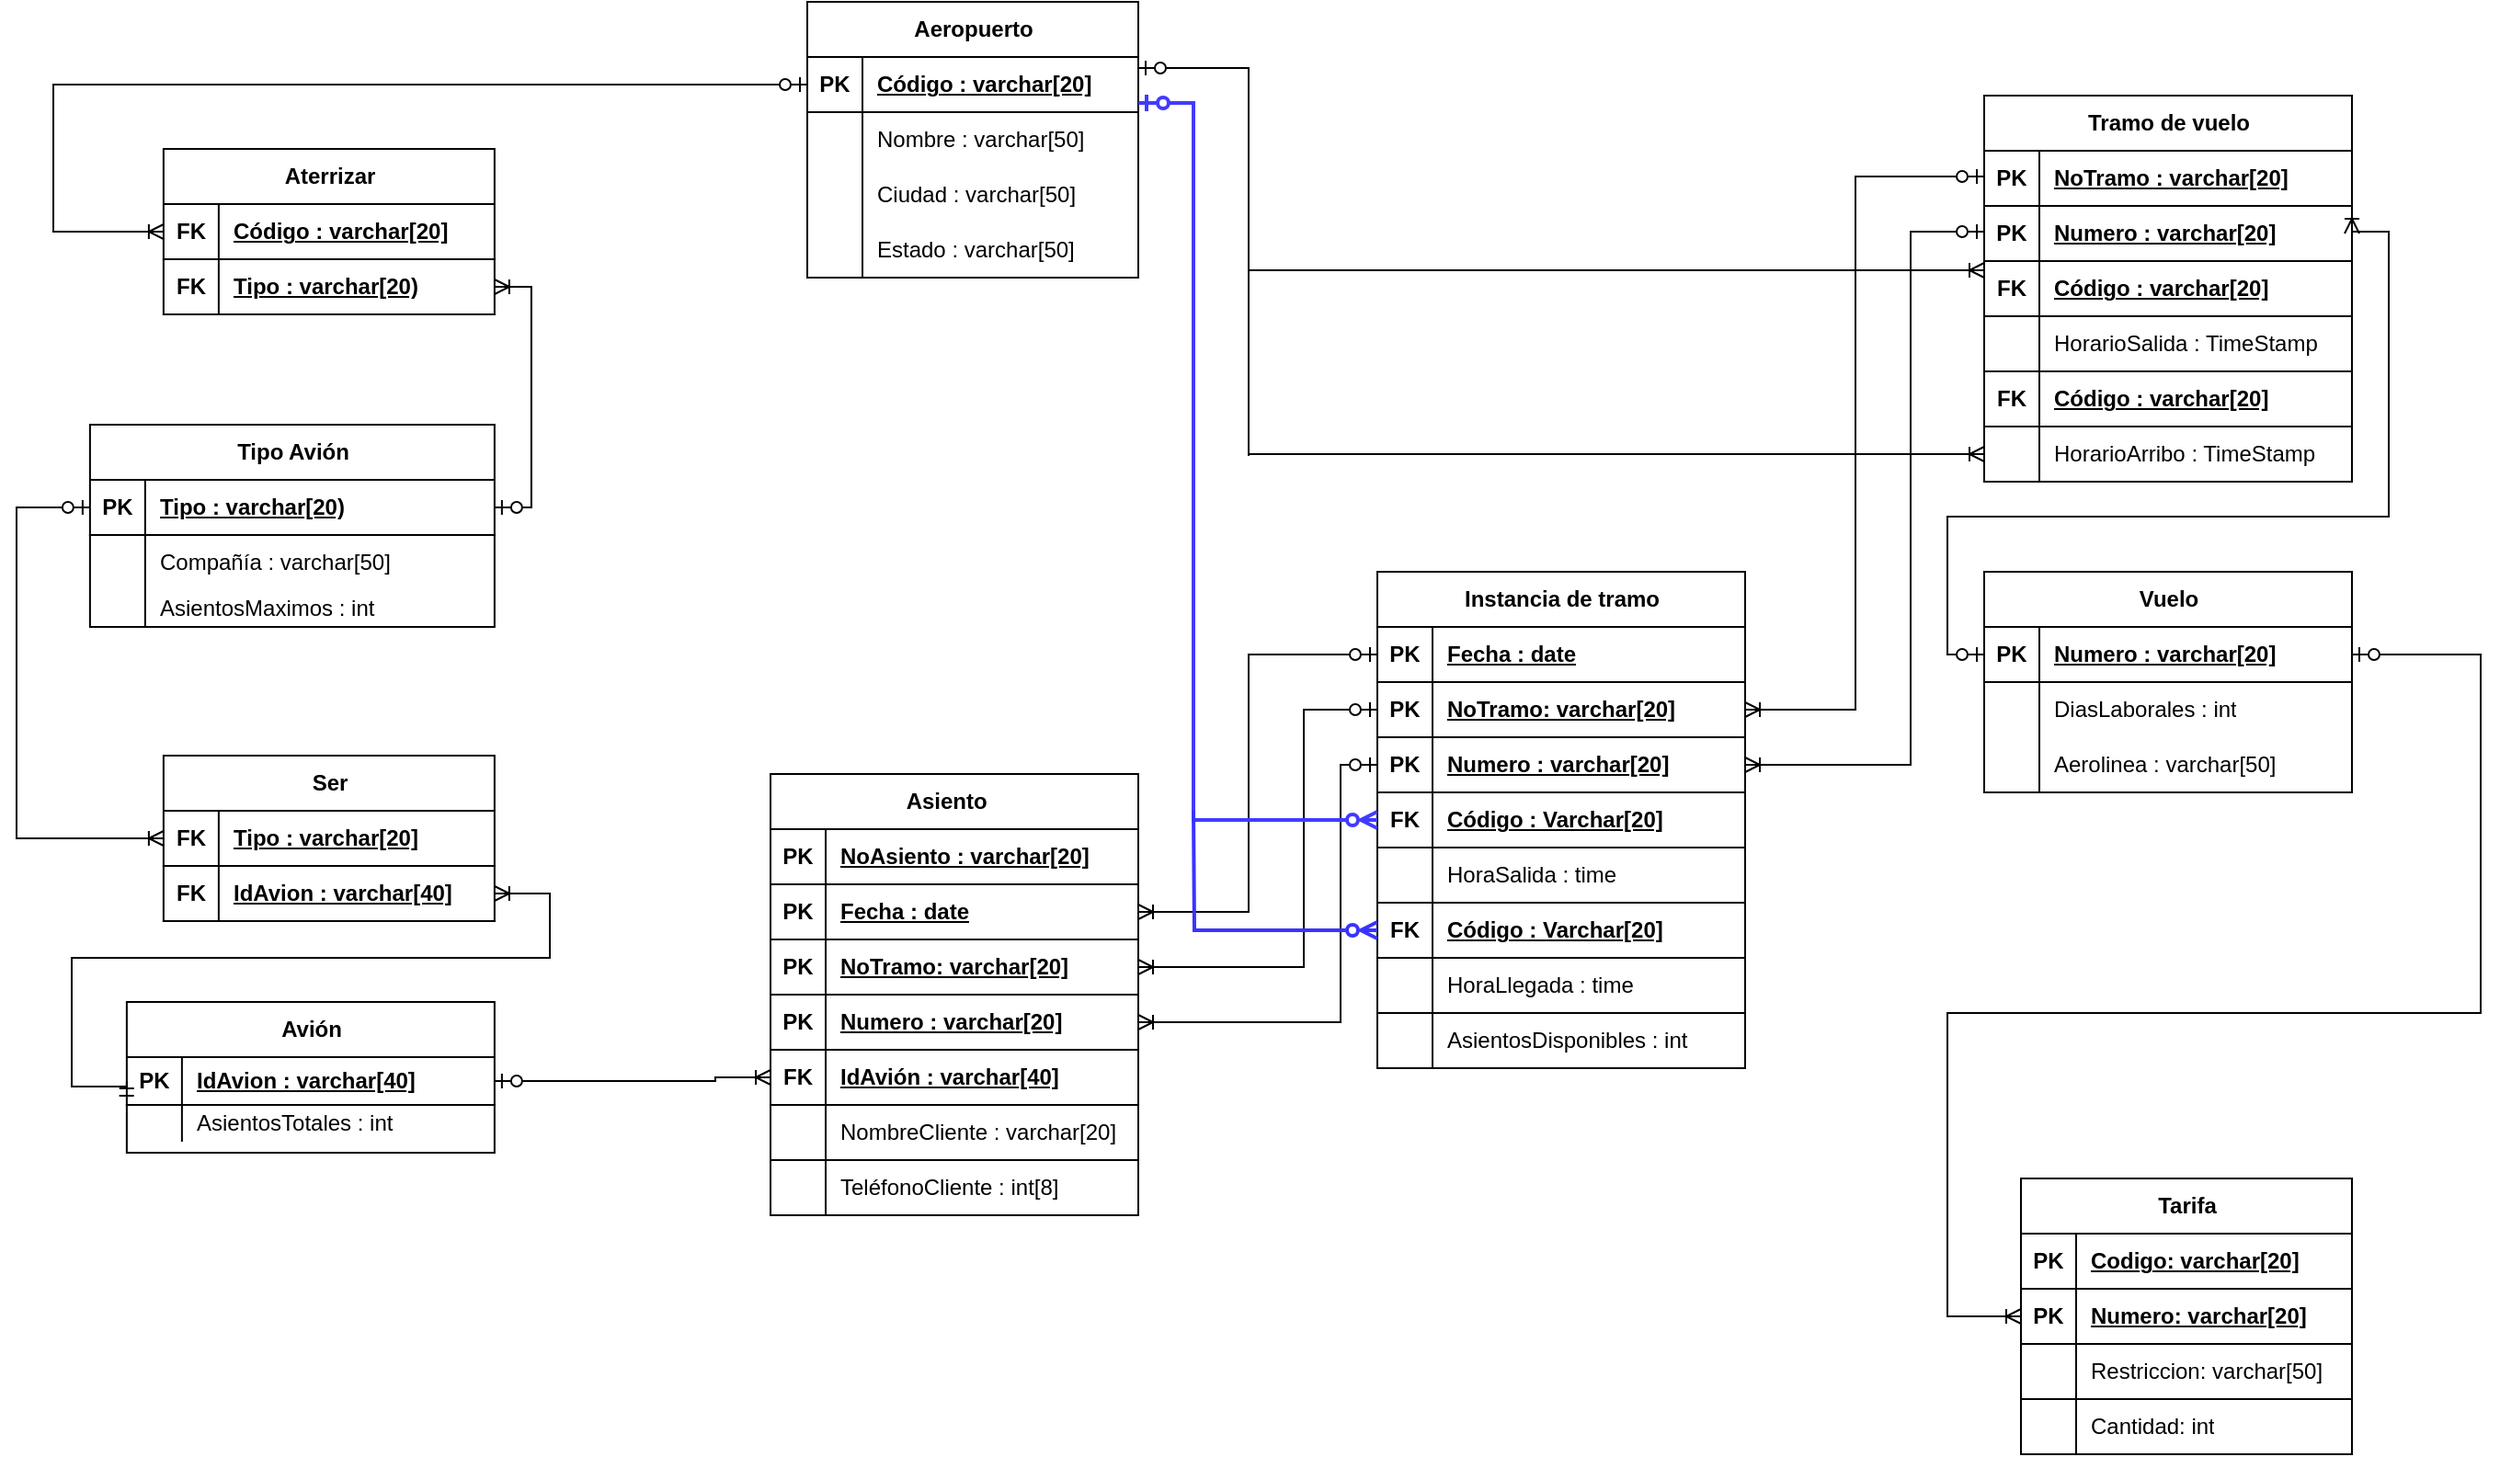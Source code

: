 <mxfile version="22.0.4" type="google">
  <diagram name="Página-1" id="XkZQqYfH-_xvKz1TNNya">
    <mxGraphModel dx="1434" dy="1951" grid="1" gridSize="10" guides="1" tooltips="1" connect="1" arrows="1" fold="1" page="1" pageScale="1" pageWidth="827" pageHeight="1169" math="0" shadow="0">
      <root>
        <mxCell id="0" />
        <mxCell id="1" parent="0" />
        <mxCell id="oHvq1IG3UxZskn9pr4Rh-1" value="Aeropuerto" style="shape=table;startSize=30;container=1;collapsible=1;childLayout=tableLayout;fixedRows=1;rowLines=0;fontStyle=1;align=center;resizeLast=1;html=1;" parent="1" vertex="1">
          <mxGeometry x="680" y="-1100" width="180" height="150" as="geometry" />
        </mxCell>
        <mxCell id="oHvq1IG3UxZskn9pr4Rh-2" value="" style="shape=tableRow;horizontal=0;startSize=0;swimlaneHead=0;swimlaneBody=0;fillColor=none;collapsible=0;dropTarget=0;points=[[0,0.5],[1,0.5]];portConstraint=eastwest;top=0;left=0;right=0;bottom=1;" parent="oHvq1IG3UxZskn9pr4Rh-1" vertex="1">
          <mxGeometry y="30" width="180" height="30" as="geometry" />
        </mxCell>
        <mxCell id="oHvq1IG3UxZskn9pr4Rh-3" value="PK" style="shape=partialRectangle;connectable=0;fillColor=none;top=0;left=0;bottom=0;right=0;fontStyle=1;overflow=hidden;whiteSpace=wrap;html=1;" parent="oHvq1IG3UxZskn9pr4Rh-2" vertex="1">
          <mxGeometry width="30" height="30" as="geometry">
            <mxRectangle width="30" height="30" as="alternateBounds" />
          </mxGeometry>
        </mxCell>
        <mxCell id="oHvq1IG3UxZskn9pr4Rh-4" value="Código : varchar[20]" style="shape=partialRectangle;connectable=0;fillColor=none;top=0;left=0;bottom=0;right=0;align=left;spacingLeft=6;fontStyle=5;overflow=hidden;whiteSpace=wrap;html=1;" parent="oHvq1IG3UxZskn9pr4Rh-2" vertex="1">
          <mxGeometry x="30" width="150" height="30" as="geometry">
            <mxRectangle width="150" height="30" as="alternateBounds" />
          </mxGeometry>
        </mxCell>
        <mxCell id="oHvq1IG3UxZskn9pr4Rh-5" value="" style="shape=tableRow;horizontal=0;startSize=0;swimlaneHead=0;swimlaneBody=0;fillColor=none;collapsible=0;dropTarget=0;points=[[0,0.5],[1,0.5]];portConstraint=eastwest;top=0;left=0;right=0;bottom=0;" parent="oHvq1IG3UxZskn9pr4Rh-1" vertex="1">
          <mxGeometry y="60" width="180" height="30" as="geometry" />
        </mxCell>
        <mxCell id="oHvq1IG3UxZskn9pr4Rh-6" value="" style="shape=partialRectangle;connectable=0;fillColor=none;top=0;left=0;bottom=0;right=0;editable=1;overflow=hidden;whiteSpace=wrap;html=1;" parent="oHvq1IG3UxZskn9pr4Rh-5" vertex="1">
          <mxGeometry width="30" height="30" as="geometry">
            <mxRectangle width="30" height="30" as="alternateBounds" />
          </mxGeometry>
        </mxCell>
        <mxCell id="oHvq1IG3UxZskn9pr4Rh-7" value="Nombre : varchar[50]" style="shape=partialRectangle;connectable=0;fillColor=none;top=0;left=0;bottom=0;right=0;align=left;spacingLeft=6;overflow=hidden;whiteSpace=wrap;html=1;" parent="oHvq1IG3UxZskn9pr4Rh-5" vertex="1">
          <mxGeometry x="30" width="150" height="30" as="geometry">
            <mxRectangle width="150" height="30" as="alternateBounds" />
          </mxGeometry>
        </mxCell>
        <mxCell id="oHvq1IG3UxZskn9pr4Rh-8" value="" style="shape=tableRow;horizontal=0;startSize=0;swimlaneHead=0;swimlaneBody=0;fillColor=none;collapsible=0;dropTarget=0;points=[[0,0.5],[1,0.5]];portConstraint=eastwest;top=0;left=0;right=0;bottom=0;" parent="oHvq1IG3UxZskn9pr4Rh-1" vertex="1">
          <mxGeometry y="90" width="180" height="30" as="geometry" />
        </mxCell>
        <mxCell id="oHvq1IG3UxZskn9pr4Rh-9" value="" style="shape=partialRectangle;connectable=0;fillColor=none;top=0;left=0;bottom=0;right=0;editable=1;overflow=hidden;whiteSpace=wrap;html=1;" parent="oHvq1IG3UxZskn9pr4Rh-8" vertex="1">
          <mxGeometry width="30" height="30" as="geometry">
            <mxRectangle width="30" height="30" as="alternateBounds" />
          </mxGeometry>
        </mxCell>
        <mxCell id="oHvq1IG3UxZskn9pr4Rh-10" value="Ciudad : varchar[50]" style="shape=partialRectangle;connectable=0;fillColor=none;top=0;left=0;bottom=0;right=0;align=left;spacingLeft=6;overflow=hidden;whiteSpace=wrap;html=1;" parent="oHvq1IG3UxZskn9pr4Rh-8" vertex="1">
          <mxGeometry x="30" width="150" height="30" as="geometry">
            <mxRectangle width="150" height="30" as="alternateBounds" />
          </mxGeometry>
        </mxCell>
        <mxCell id="oHvq1IG3UxZskn9pr4Rh-11" value="" style="shape=tableRow;horizontal=0;startSize=0;swimlaneHead=0;swimlaneBody=0;fillColor=none;collapsible=0;dropTarget=0;points=[[0,0.5],[1,0.5]];portConstraint=eastwest;top=0;left=0;right=0;bottom=0;" parent="oHvq1IG3UxZskn9pr4Rh-1" vertex="1">
          <mxGeometry y="120" width="180" height="30" as="geometry" />
        </mxCell>
        <mxCell id="oHvq1IG3UxZskn9pr4Rh-12" value="" style="shape=partialRectangle;connectable=0;fillColor=none;top=0;left=0;bottom=0;right=0;editable=1;overflow=hidden;whiteSpace=wrap;html=1;" parent="oHvq1IG3UxZskn9pr4Rh-11" vertex="1">
          <mxGeometry width="30" height="30" as="geometry">
            <mxRectangle width="30" height="30" as="alternateBounds" />
          </mxGeometry>
        </mxCell>
        <mxCell id="oHvq1IG3UxZskn9pr4Rh-13" value="Estado : varchar[50]" style="shape=partialRectangle;connectable=0;fillColor=none;top=0;left=0;bottom=0;right=0;align=left;spacingLeft=6;overflow=hidden;whiteSpace=wrap;html=1;" parent="oHvq1IG3UxZskn9pr4Rh-11" vertex="1">
          <mxGeometry x="30" width="150" height="30" as="geometry">
            <mxRectangle width="150" height="30" as="alternateBounds" />
          </mxGeometry>
        </mxCell>
        <mxCell id="oHvq1IG3UxZskn9pr4Rh-17" value="Tipo Avión" style="shape=table;startSize=30;container=1;collapsible=1;childLayout=tableLayout;fixedRows=1;rowLines=0;fontStyle=1;align=center;resizeLast=1;html=1;" parent="1" vertex="1">
          <mxGeometry x="289.94" y="-870" width="220" height="110" as="geometry" />
        </mxCell>
        <mxCell id="oHvq1IG3UxZskn9pr4Rh-18" value="" style="shape=tableRow;horizontal=0;startSize=0;swimlaneHead=0;swimlaneBody=0;fillColor=none;collapsible=0;dropTarget=0;points=[[0,0.5],[1,0.5]];portConstraint=eastwest;top=0;left=0;right=0;bottom=1;" parent="oHvq1IG3UxZskn9pr4Rh-17" vertex="1">
          <mxGeometry y="30" width="220" height="30" as="geometry" />
        </mxCell>
        <mxCell id="oHvq1IG3UxZskn9pr4Rh-19" value="PK" style="shape=partialRectangle;connectable=0;fillColor=none;top=0;left=0;bottom=0;right=0;fontStyle=1;overflow=hidden;whiteSpace=wrap;html=1;" parent="oHvq1IG3UxZskn9pr4Rh-18" vertex="1">
          <mxGeometry width="30" height="30" as="geometry">
            <mxRectangle width="30" height="30" as="alternateBounds" />
          </mxGeometry>
        </mxCell>
        <mxCell id="oHvq1IG3UxZskn9pr4Rh-20" value="Tipo : varchar[20)" style="shape=partialRectangle;connectable=0;fillColor=none;top=0;left=0;bottom=0;right=0;align=left;spacingLeft=6;fontStyle=5;overflow=hidden;whiteSpace=wrap;html=1;" parent="oHvq1IG3UxZskn9pr4Rh-18" vertex="1">
          <mxGeometry x="30" width="190" height="30" as="geometry">
            <mxRectangle width="190" height="30" as="alternateBounds" />
          </mxGeometry>
        </mxCell>
        <mxCell id="oHvq1IG3UxZskn9pr4Rh-21" value="" style="shape=tableRow;horizontal=0;startSize=0;swimlaneHead=0;swimlaneBody=0;fillColor=none;collapsible=0;dropTarget=0;points=[[0,0.5],[1,0.5]];portConstraint=eastwest;top=0;left=0;right=0;bottom=0;" parent="oHvq1IG3UxZskn9pr4Rh-17" vertex="1">
          <mxGeometry y="60" width="220" height="30" as="geometry" />
        </mxCell>
        <mxCell id="oHvq1IG3UxZskn9pr4Rh-22" value="" style="shape=partialRectangle;connectable=0;fillColor=none;top=0;left=0;bottom=0;right=0;editable=1;overflow=hidden;whiteSpace=wrap;html=1;" parent="oHvq1IG3UxZskn9pr4Rh-21" vertex="1">
          <mxGeometry width="30" height="30" as="geometry">
            <mxRectangle width="30" height="30" as="alternateBounds" />
          </mxGeometry>
        </mxCell>
        <mxCell id="oHvq1IG3UxZskn9pr4Rh-23" value="Compañía : varchar[50]" style="shape=partialRectangle;connectable=0;fillColor=none;top=0;left=0;bottom=0;right=0;align=left;spacingLeft=6;overflow=hidden;whiteSpace=wrap;html=1;" parent="oHvq1IG3UxZskn9pr4Rh-21" vertex="1">
          <mxGeometry x="30" width="190" height="30" as="geometry">
            <mxRectangle width="190" height="30" as="alternateBounds" />
          </mxGeometry>
        </mxCell>
        <mxCell id="oHvq1IG3UxZskn9pr4Rh-24" value="" style="shape=tableRow;horizontal=0;startSize=0;swimlaneHead=0;swimlaneBody=0;fillColor=none;collapsible=0;dropTarget=0;points=[[0,0.5],[1,0.5]];portConstraint=eastwest;top=0;left=0;right=0;bottom=0;" parent="oHvq1IG3UxZskn9pr4Rh-17" vertex="1">
          <mxGeometry y="90" width="220" height="20" as="geometry" />
        </mxCell>
        <mxCell id="oHvq1IG3UxZskn9pr4Rh-25" value="" style="shape=partialRectangle;connectable=0;fillColor=none;top=0;left=0;bottom=0;right=0;editable=1;overflow=hidden;whiteSpace=wrap;html=1;" parent="oHvq1IG3UxZskn9pr4Rh-24" vertex="1">
          <mxGeometry width="30" height="20" as="geometry">
            <mxRectangle width="30" height="20" as="alternateBounds" />
          </mxGeometry>
        </mxCell>
        <mxCell id="oHvq1IG3UxZskn9pr4Rh-26" value="AsientosMaximos : int" style="shape=partialRectangle;connectable=0;fillColor=none;top=0;left=0;bottom=0;right=0;align=left;spacingLeft=6;overflow=hidden;whiteSpace=wrap;html=1;" parent="oHvq1IG3UxZskn9pr4Rh-24" vertex="1">
          <mxGeometry x="30" width="190" height="20" as="geometry">
            <mxRectangle width="190" height="20" as="alternateBounds" />
          </mxGeometry>
        </mxCell>
        <mxCell id="oHvq1IG3UxZskn9pr4Rh-33" value="Avión" style="shape=table;startSize=30;container=1;collapsible=1;childLayout=tableLayout;fixedRows=1;rowLines=0;fontStyle=1;align=center;resizeLast=1;html=1;" parent="1" vertex="1">
          <mxGeometry x="309.94" y="-556" width="200" height="82" as="geometry">
            <mxRectangle x="-230" y="-680" width="70" height="30" as="alternateBounds" />
          </mxGeometry>
        </mxCell>
        <mxCell id="oHvq1IG3UxZskn9pr4Rh-34" value="" style="shape=tableRow;horizontal=0;startSize=0;swimlaneHead=0;swimlaneBody=0;fillColor=none;collapsible=0;dropTarget=0;points=[[0,0.5],[1,0.5]];portConstraint=eastwest;top=0;left=0;right=0;bottom=1;" parent="oHvq1IG3UxZskn9pr4Rh-33" vertex="1">
          <mxGeometry y="30" width="200" height="26" as="geometry" />
        </mxCell>
        <mxCell id="oHvq1IG3UxZskn9pr4Rh-35" value="PK" style="shape=partialRectangle;connectable=0;fillColor=none;top=0;left=0;bottom=0;right=0;fontStyle=1;overflow=hidden;whiteSpace=wrap;html=1;" parent="oHvq1IG3UxZskn9pr4Rh-34" vertex="1">
          <mxGeometry width="30" height="26" as="geometry">
            <mxRectangle width="30" height="26" as="alternateBounds" />
          </mxGeometry>
        </mxCell>
        <mxCell id="oHvq1IG3UxZskn9pr4Rh-36" value="IdAvion : varchar[40]" style="shape=partialRectangle;connectable=0;fillColor=none;top=0;left=0;bottom=0;right=0;align=left;spacingLeft=6;fontStyle=5;overflow=hidden;whiteSpace=wrap;html=1;" parent="oHvq1IG3UxZskn9pr4Rh-34" vertex="1">
          <mxGeometry x="30" width="170" height="26" as="geometry">
            <mxRectangle width="170" height="26" as="alternateBounds" />
          </mxGeometry>
        </mxCell>
        <mxCell id="oHvq1IG3UxZskn9pr4Rh-37" value="" style="shape=tableRow;horizontal=0;startSize=0;swimlaneHead=0;swimlaneBody=0;fillColor=none;collapsible=0;dropTarget=0;points=[[0,0.5],[1,0.5]];portConstraint=eastwest;top=0;left=0;right=0;bottom=0;" parent="oHvq1IG3UxZskn9pr4Rh-33" vertex="1">
          <mxGeometry y="56" width="200" height="20" as="geometry" />
        </mxCell>
        <mxCell id="oHvq1IG3UxZskn9pr4Rh-38" value="" style="shape=partialRectangle;connectable=0;fillColor=none;top=0;left=0;bottom=0;right=0;editable=1;overflow=hidden;whiteSpace=wrap;html=1;" parent="oHvq1IG3UxZskn9pr4Rh-37" vertex="1">
          <mxGeometry width="30" height="20" as="geometry">
            <mxRectangle width="30" height="20" as="alternateBounds" />
          </mxGeometry>
        </mxCell>
        <mxCell id="oHvq1IG3UxZskn9pr4Rh-39" value="AsientosTotales : int" style="shape=partialRectangle;connectable=0;fillColor=none;top=0;left=0;bottom=0;right=0;align=left;spacingLeft=6;overflow=hidden;whiteSpace=wrap;html=1;" parent="oHvq1IG3UxZskn9pr4Rh-37" vertex="1">
          <mxGeometry x="30" width="170" height="20" as="geometry">
            <mxRectangle width="170" height="20" as="alternateBounds" />
          </mxGeometry>
        </mxCell>
        <mxCell id="oHvq1IG3UxZskn9pr4Rh-49" value="Vuelo" style="shape=table;startSize=30;container=1;collapsible=1;childLayout=tableLayout;fixedRows=1;rowLines=0;fontStyle=1;align=center;resizeLast=1;html=1;" parent="1" vertex="1">
          <mxGeometry x="1320" y="-790" width="200" height="120" as="geometry" />
        </mxCell>
        <mxCell id="oHvq1IG3UxZskn9pr4Rh-50" value="" style="shape=tableRow;horizontal=0;startSize=0;swimlaneHead=0;swimlaneBody=0;fillColor=none;collapsible=0;dropTarget=0;points=[[0,0.5],[1,0.5]];portConstraint=eastwest;top=0;left=0;right=0;bottom=1;" parent="oHvq1IG3UxZskn9pr4Rh-49" vertex="1">
          <mxGeometry y="30" width="200" height="30" as="geometry" />
        </mxCell>
        <mxCell id="oHvq1IG3UxZskn9pr4Rh-51" value="PK" style="shape=partialRectangle;connectable=0;fillColor=none;top=0;left=0;bottom=0;right=0;fontStyle=1;overflow=hidden;whiteSpace=wrap;html=1;" parent="oHvq1IG3UxZskn9pr4Rh-50" vertex="1">
          <mxGeometry width="30" height="30" as="geometry">
            <mxRectangle width="30" height="30" as="alternateBounds" />
          </mxGeometry>
        </mxCell>
        <mxCell id="oHvq1IG3UxZskn9pr4Rh-52" value="Numero : varchar[20]" style="shape=partialRectangle;connectable=0;fillColor=none;top=0;left=0;bottom=0;right=0;align=left;spacingLeft=6;fontStyle=5;overflow=hidden;whiteSpace=wrap;html=1;" parent="oHvq1IG3UxZskn9pr4Rh-50" vertex="1">
          <mxGeometry x="30" width="170" height="30" as="geometry">
            <mxRectangle width="170" height="30" as="alternateBounds" />
          </mxGeometry>
        </mxCell>
        <mxCell id="XNPujNgZZeDBBxl7cbNv-1" value="" style="shape=tableRow;horizontal=0;startSize=0;swimlaneHead=0;swimlaneBody=0;fillColor=none;collapsible=0;dropTarget=0;points=[[0,0.5],[1,0.5]];portConstraint=eastwest;top=0;left=0;right=0;bottom=0;" parent="oHvq1IG3UxZskn9pr4Rh-49" vertex="1">
          <mxGeometry y="60" width="200" height="30" as="geometry" />
        </mxCell>
        <mxCell id="XNPujNgZZeDBBxl7cbNv-2" value="" style="shape=partialRectangle;connectable=0;fillColor=none;top=0;left=0;bottom=0;right=0;editable=1;overflow=hidden;whiteSpace=wrap;html=1;" parent="XNPujNgZZeDBBxl7cbNv-1" vertex="1">
          <mxGeometry width="30" height="30" as="geometry">
            <mxRectangle width="30" height="30" as="alternateBounds" />
          </mxGeometry>
        </mxCell>
        <mxCell id="XNPujNgZZeDBBxl7cbNv-3" value="DiasLaborales : int" style="shape=partialRectangle;connectable=0;fillColor=none;top=0;left=0;bottom=0;right=0;align=left;spacingLeft=6;overflow=hidden;whiteSpace=wrap;html=1;" parent="XNPujNgZZeDBBxl7cbNv-1" vertex="1">
          <mxGeometry x="30" width="170" height="30" as="geometry">
            <mxRectangle width="170" height="30" as="alternateBounds" />
          </mxGeometry>
        </mxCell>
        <mxCell id="oHvq1IG3UxZskn9pr4Rh-56" value="" style="shape=tableRow;horizontal=0;startSize=0;swimlaneHead=0;swimlaneBody=0;fillColor=none;collapsible=0;dropTarget=0;points=[[0,0.5],[1,0.5]];portConstraint=eastwest;top=0;left=0;right=0;bottom=0;" parent="oHvq1IG3UxZskn9pr4Rh-49" vertex="1">
          <mxGeometry y="90" width="200" height="30" as="geometry" />
        </mxCell>
        <mxCell id="oHvq1IG3UxZskn9pr4Rh-57" value="" style="shape=partialRectangle;connectable=0;fillColor=none;top=0;left=0;bottom=0;right=0;editable=1;overflow=hidden;whiteSpace=wrap;html=1;" parent="oHvq1IG3UxZskn9pr4Rh-56" vertex="1">
          <mxGeometry width="30" height="30" as="geometry">
            <mxRectangle width="30" height="30" as="alternateBounds" />
          </mxGeometry>
        </mxCell>
        <mxCell id="oHvq1IG3UxZskn9pr4Rh-58" value="Aerolinea : varchar[50]" style="shape=partialRectangle;connectable=0;fillColor=none;top=0;left=0;bottom=0;right=0;align=left;spacingLeft=6;overflow=hidden;whiteSpace=wrap;html=1;" parent="oHvq1IG3UxZskn9pr4Rh-56" vertex="1">
          <mxGeometry x="30" width="170" height="30" as="geometry">
            <mxRectangle width="170" height="30" as="alternateBounds" />
          </mxGeometry>
        </mxCell>
        <mxCell id="oHvq1IG3UxZskn9pr4Rh-73" value="Tarifa" style="shape=table;startSize=30;container=1;collapsible=1;childLayout=tableLayout;fixedRows=1;rowLines=0;fontStyle=1;align=center;resizeLast=1;html=1;" parent="1" vertex="1">
          <mxGeometry x="1340" y="-460" width="180" height="150" as="geometry">
            <mxRectangle x="850" y="-470" width="70" height="30" as="alternateBounds" />
          </mxGeometry>
        </mxCell>
        <mxCell id="oHvq1IG3UxZskn9pr4Rh-74" value="" style="shape=tableRow;horizontal=0;startSize=0;swimlaneHead=0;swimlaneBody=0;fillColor=none;collapsible=0;dropTarget=0;points=[[0,0.5],[1,0.5]];portConstraint=eastwest;top=0;left=0;right=0;bottom=1;" parent="oHvq1IG3UxZskn9pr4Rh-73" vertex="1">
          <mxGeometry y="30" width="180" height="30" as="geometry" />
        </mxCell>
        <mxCell id="oHvq1IG3UxZskn9pr4Rh-75" value="PK" style="shape=partialRectangle;connectable=0;fillColor=none;top=0;left=0;bottom=0;right=0;fontStyle=1;overflow=hidden;whiteSpace=wrap;html=1;" parent="oHvq1IG3UxZskn9pr4Rh-74" vertex="1">
          <mxGeometry width="30" height="30" as="geometry">
            <mxRectangle width="30" height="30" as="alternateBounds" />
          </mxGeometry>
        </mxCell>
        <mxCell id="oHvq1IG3UxZskn9pr4Rh-76" value="Codigo: varchar[20]" style="shape=partialRectangle;connectable=0;fillColor=none;top=0;left=0;bottom=0;right=0;align=left;spacingLeft=6;fontStyle=5;overflow=hidden;whiteSpace=wrap;html=1;" parent="oHvq1IG3UxZskn9pr4Rh-74" vertex="1">
          <mxGeometry x="30" width="150" height="30" as="geometry">
            <mxRectangle width="150" height="30" as="alternateBounds" />
          </mxGeometry>
        </mxCell>
        <mxCell id="oHvq1IG3UxZskn9pr4Rh-77" value="" style="shape=tableRow;horizontal=0;startSize=0;swimlaneHead=0;swimlaneBody=0;fillColor=none;collapsible=0;dropTarget=0;points=[[0,0.5],[1,0.5]];portConstraint=eastwest;top=0;left=0;right=0;bottom=1;" parent="oHvq1IG3UxZskn9pr4Rh-73" vertex="1">
          <mxGeometry y="60" width="180" height="30" as="geometry" />
        </mxCell>
        <mxCell id="oHvq1IG3UxZskn9pr4Rh-78" value="PK" style="shape=partialRectangle;connectable=0;fillColor=none;top=0;left=0;bottom=0;right=0;fontStyle=1;overflow=hidden;whiteSpace=wrap;html=1;" parent="oHvq1IG3UxZskn9pr4Rh-77" vertex="1">
          <mxGeometry width="30" height="30" as="geometry">
            <mxRectangle width="30" height="30" as="alternateBounds" />
          </mxGeometry>
        </mxCell>
        <mxCell id="oHvq1IG3UxZskn9pr4Rh-79" value="Numero: varchar[20]" style="shape=partialRectangle;connectable=0;fillColor=none;top=0;left=0;bottom=0;right=0;align=left;spacingLeft=6;fontStyle=5;overflow=hidden;whiteSpace=wrap;html=1;" parent="oHvq1IG3UxZskn9pr4Rh-77" vertex="1">
          <mxGeometry x="30" width="150" height="30" as="geometry">
            <mxRectangle width="150" height="30" as="alternateBounds" />
          </mxGeometry>
        </mxCell>
        <mxCell id="oHvq1IG3UxZskn9pr4Rh-80" value="" style="shape=tableRow;horizontal=0;startSize=0;swimlaneHead=0;swimlaneBody=0;fillColor=none;collapsible=0;dropTarget=0;points=[[0,0.5],[1,0.5]];portConstraint=eastwest;top=0;left=0;right=0;bottom=1;" parent="oHvq1IG3UxZskn9pr4Rh-73" vertex="1">
          <mxGeometry y="90" width="180" height="30" as="geometry" />
        </mxCell>
        <mxCell id="oHvq1IG3UxZskn9pr4Rh-81" value="" style="shape=partialRectangle;connectable=0;fillColor=none;top=0;left=0;bottom=0;right=0;fontStyle=1;overflow=hidden;whiteSpace=wrap;html=1;" parent="oHvq1IG3UxZskn9pr4Rh-80" vertex="1">
          <mxGeometry width="30" height="30" as="geometry">
            <mxRectangle width="30" height="30" as="alternateBounds" />
          </mxGeometry>
        </mxCell>
        <mxCell id="oHvq1IG3UxZskn9pr4Rh-82" value="Restriccion: varchar[50]" style="shape=partialRectangle;connectable=0;fillColor=none;top=0;left=0;bottom=0;right=0;align=left;spacingLeft=6;fontStyle=0;overflow=hidden;whiteSpace=wrap;html=1;" parent="oHvq1IG3UxZskn9pr4Rh-80" vertex="1">
          <mxGeometry x="30" width="150" height="30" as="geometry">
            <mxRectangle width="150" height="30" as="alternateBounds" />
          </mxGeometry>
        </mxCell>
        <mxCell id="oHvq1IG3UxZskn9pr4Rh-83" value="" style="shape=tableRow;horizontal=0;startSize=0;swimlaneHead=0;swimlaneBody=0;fillColor=none;collapsible=0;dropTarget=0;points=[[0,0.5],[1,0.5]];portConstraint=eastwest;top=0;left=0;right=0;bottom=0;" parent="oHvq1IG3UxZskn9pr4Rh-73" vertex="1">
          <mxGeometry y="120" width="180" height="30" as="geometry" />
        </mxCell>
        <mxCell id="oHvq1IG3UxZskn9pr4Rh-84" value="" style="shape=partialRectangle;connectable=0;fillColor=none;top=0;left=0;bottom=0;right=0;editable=1;overflow=hidden;whiteSpace=wrap;html=1;" parent="oHvq1IG3UxZskn9pr4Rh-83" vertex="1">
          <mxGeometry width="30" height="30" as="geometry">
            <mxRectangle width="30" height="30" as="alternateBounds" />
          </mxGeometry>
        </mxCell>
        <mxCell id="oHvq1IG3UxZskn9pr4Rh-85" value="Cantidad: int" style="shape=partialRectangle;connectable=0;fillColor=none;top=0;left=0;bottom=0;right=0;align=left;spacingLeft=6;overflow=hidden;whiteSpace=wrap;html=1;" parent="oHvq1IG3UxZskn9pr4Rh-83" vertex="1">
          <mxGeometry x="30" width="150" height="30" as="geometry">
            <mxRectangle width="150" height="30" as="alternateBounds" />
          </mxGeometry>
        </mxCell>
        <mxCell id="ouXwjGqeRxnIDtWaE0gm-11" value="Ser" style="shape=table;startSize=30;container=1;collapsible=1;childLayout=tableLayout;fixedRows=1;rowLines=0;fontStyle=1;align=center;resizeLast=1;html=1;" parent="1" vertex="1">
          <mxGeometry x="329.94" y="-690" width="180" height="90" as="geometry">
            <mxRectangle x="850" y="-470" width="70" height="30" as="alternateBounds" />
          </mxGeometry>
        </mxCell>
        <mxCell id="ouXwjGqeRxnIDtWaE0gm-12" value="" style="shape=tableRow;horizontal=0;startSize=0;swimlaneHead=0;swimlaneBody=0;fillColor=none;collapsible=0;dropTarget=0;points=[[0,0.5],[1,0.5]];portConstraint=eastwest;top=0;left=0;right=0;bottom=1;" parent="ouXwjGqeRxnIDtWaE0gm-11" vertex="1">
          <mxGeometry y="30" width="180" height="30" as="geometry" />
        </mxCell>
        <mxCell id="ouXwjGqeRxnIDtWaE0gm-13" value="FK" style="shape=partialRectangle;connectable=0;fillColor=none;top=0;left=0;bottom=0;right=0;fontStyle=1;overflow=hidden;whiteSpace=wrap;html=1;" parent="ouXwjGqeRxnIDtWaE0gm-12" vertex="1">
          <mxGeometry width="30" height="30" as="geometry">
            <mxRectangle width="30" height="30" as="alternateBounds" />
          </mxGeometry>
        </mxCell>
        <mxCell id="ouXwjGqeRxnIDtWaE0gm-14" value="Tipo : varchar[20]" style="shape=partialRectangle;connectable=0;fillColor=none;top=0;left=0;bottom=0;right=0;align=left;spacingLeft=6;fontStyle=5;overflow=hidden;whiteSpace=wrap;html=1;" parent="ouXwjGqeRxnIDtWaE0gm-12" vertex="1">
          <mxGeometry x="30" width="150" height="30" as="geometry">
            <mxRectangle width="150" height="30" as="alternateBounds" />
          </mxGeometry>
        </mxCell>
        <mxCell id="ouXwjGqeRxnIDtWaE0gm-15" value="" style="shape=tableRow;horizontal=0;startSize=0;swimlaneHead=0;swimlaneBody=0;fillColor=none;collapsible=0;dropTarget=0;points=[[0,0.5],[1,0.5]];portConstraint=eastwest;top=0;left=0;right=0;bottom=1;" parent="ouXwjGqeRxnIDtWaE0gm-11" vertex="1">
          <mxGeometry y="60" width="180" height="30" as="geometry" />
        </mxCell>
        <mxCell id="ouXwjGqeRxnIDtWaE0gm-16" value="FK" style="shape=partialRectangle;connectable=0;fillColor=none;top=0;left=0;bottom=0;right=0;fontStyle=1;overflow=hidden;whiteSpace=wrap;html=1;" parent="ouXwjGqeRxnIDtWaE0gm-15" vertex="1">
          <mxGeometry width="30" height="30" as="geometry">
            <mxRectangle width="30" height="30" as="alternateBounds" />
          </mxGeometry>
        </mxCell>
        <mxCell id="ouXwjGqeRxnIDtWaE0gm-17" value="IdAvion : varchar[40]" style="shape=partialRectangle;connectable=0;fillColor=none;top=0;left=0;bottom=0;right=0;align=left;spacingLeft=6;fontStyle=5;overflow=hidden;whiteSpace=wrap;html=1;" parent="ouXwjGqeRxnIDtWaE0gm-15" vertex="1">
          <mxGeometry x="30" width="150" height="30" as="geometry">
            <mxRectangle width="150" height="30" as="alternateBounds" />
          </mxGeometry>
        </mxCell>
        <mxCell id="ouXwjGqeRxnIDtWaE0gm-24" value="" style="edgeStyle=orthogonalEdgeStyle;fontSize=12;html=1;endArrow=ERoneToMany;startArrow=ERmandOne;rounded=0;entryX=1;entryY=0.5;entryDx=0;entryDy=0;exitX=0;exitY=0.5;exitDx=0;exitDy=0;" parent="1" source="oHvq1IG3UxZskn9pr4Rh-34" target="ouXwjGqeRxnIDtWaE0gm-15" edge="1">
          <mxGeometry width="100" height="100" relative="1" as="geometry">
            <mxPoint x="219.94" y="-420" as="sourcePoint" />
            <mxPoint x="89.94" y="-630" as="targetPoint" />
            <Array as="points">
              <mxPoint x="280" y="-510" />
              <mxPoint x="280" y="-580" />
              <mxPoint x="540" y="-580" />
              <mxPoint x="540" y="-615" />
            </Array>
          </mxGeometry>
        </mxCell>
        <mxCell id="ouXwjGqeRxnIDtWaE0gm-25" value="" style="edgeStyle=orthogonalEdgeStyle;fontSize=12;html=1;endArrow=ERoneToMany;startArrow=ERzeroToOne;rounded=0;entryX=1;entryY=0.5;entryDx=0;entryDy=0;exitX=1;exitY=0.5;exitDx=0;exitDy=0;" parent="1" source="oHvq1IG3UxZskn9pr4Rh-18" target="ouXwjGqeRxnIDtWaE0gm-44" edge="1">
          <mxGeometry width="100" height="100" relative="1" as="geometry">
            <mxPoint x="519.94" y="-795" as="sourcePoint" />
            <mxPoint x="609.94" y="-730.06" as="targetPoint" />
            <Array as="points">
              <mxPoint x="529.94" y="-825" />
              <mxPoint x="529.94" y="-945" />
            </Array>
          </mxGeometry>
        </mxCell>
        <mxCell id="ouXwjGqeRxnIDtWaE0gm-40" value="Aterrizar" style="shape=table;startSize=30;container=1;collapsible=1;childLayout=tableLayout;fixedRows=1;rowLines=0;fontStyle=1;align=center;resizeLast=1;html=1;" parent="1" vertex="1">
          <mxGeometry x="329.94" y="-1020" width="180" height="90" as="geometry">
            <mxRectangle x="850" y="-470" width="70" height="30" as="alternateBounds" />
          </mxGeometry>
        </mxCell>
        <mxCell id="ouXwjGqeRxnIDtWaE0gm-41" value="" style="shape=tableRow;horizontal=0;startSize=0;swimlaneHead=0;swimlaneBody=0;fillColor=none;collapsible=0;dropTarget=0;points=[[0,0.5],[1,0.5]];portConstraint=eastwest;top=0;left=0;right=0;bottom=1;" parent="ouXwjGqeRxnIDtWaE0gm-40" vertex="1">
          <mxGeometry y="30" width="180" height="30" as="geometry" />
        </mxCell>
        <mxCell id="ouXwjGqeRxnIDtWaE0gm-42" value="FK" style="shape=partialRectangle;connectable=0;fillColor=none;top=0;left=0;bottom=0;right=0;fontStyle=1;overflow=hidden;whiteSpace=wrap;html=1;" parent="ouXwjGqeRxnIDtWaE0gm-41" vertex="1">
          <mxGeometry width="30" height="30" as="geometry">
            <mxRectangle width="30" height="30" as="alternateBounds" />
          </mxGeometry>
        </mxCell>
        <mxCell id="ouXwjGqeRxnIDtWaE0gm-43" value="Código : varchar[20]" style="shape=partialRectangle;connectable=0;fillColor=none;top=0;left=0;bottom=0;right=0;align=left;spacingLeft=6;fontStyle=5;overflow=hidden;whiteSpace=wrap;html=1;" parent="ouXwjGqeRxnIDtWaE0gm-41" vertex="1">
          <mxGeometry x="30" width="150" height="30" as="geometry">
            <mxRectangle width="150" height="30" as="alternateBounds" />
          </mxGeometry>
        </mxCell>
        <mxCell id="ouXwjGqeRxnIDtWaE0gm-44" value="" style="shape=tableRow;horizontal=0;startSize=0;swimlaneHead=0;swimlaneBody=0;fillColor=none;collapsible=0;dropTarget=0;points=[[0,0.5],[1,0.5]];portConstraint=eastwest;top=0;left=0;right=0;bottom=1;" parent="ouXwjGqeRxnIDtWaE0gm-40" vertex="1">
          <mxGeometry y="60" width="180" height="30" as="geometry" />
        </mxCell>
        <mxCell id="ouXwjGqeRxnIDtWaE0gm-45" value="FK" style="shape=partialRectangle;connectable=0;fillColor=none;top=0;left=0;bottom=0;right=0;fontStyle=1;overflow=hidden;whiteSpace=wrap;html=1;" parent="ouXwjGqeRxnIDtWaE0gm-44" vertex="1">
          <mxGeometry width="30" height="30" as="geometry">
            <mxRectangle width="30" height="30" as="alternateBounds" />
          </mxGeometry>
        </mxCell>
        <mxCell id="ouXwjGqeRxnIDtWaE0gm-46" value="Tipo : varchar[20)" style="shape=partialRectangle;connectable=0;fillColor=none;top=0;left=0;bottom=0;right=0;align=left;spacingLeft=6;fontStyle=5;overflow=hidden;whiteSpace=wrap;html=1;" parent="ouXwjGqeRxnIDtWaE0gm-44" vertex="1">
          <mxGeometry x="30" width="150" height="30" as="geometry">
            <mxRectangle width="150" height="30" as="alternateBounds" />
          </mxGeometry>
        </mxCell>
        <mxCell id="EJTuSfJmBQ-ra5kx2Mo9-2" value="" style="edgeStyle=orthogonalEdgeStyle;fontSize=12;html=1;endArrow=ERoneToMany;startArrow=ERzeroToOne;rounded=0;entryX=0;entryY=0.5;entryDx=0;entryDy=0;exitX=0;exitY=0.5;exitDx=0;exitDy=0;" parent="1" source="oHvq1IG3UxZskn9pr4Rh-18" target="ouXwjGqeRxnIDtWaE0gm-12" edge="1">
          <mxGeometry width="100" height="100" relative="1" as="geometry">
            <mxPoint x="279.94" y="-770" as="sourcePoint" />
            <mxPoint x="229.94" y="-665" as="targetPoint" />
            <Array as="points">
              <mxPoint x="250" y="-825" />
              <mxPoint x="250" y="-645" />
            </Array>
          </mxGeometry>
        </mxCell>
        <mxCell id="EJTuSfJmBQ-ra5kx2Mo9-4" style="edgeStyle=orthogonalEdgeStyle;rounded=0;orthogonalLoop=1;jettySize=auto;html=1;entryX=0;entryY=0.5;entryDx=0;entryDy=0;startArrow=ERzeroToOne;startFill=0;endArrow=ERoneToMany;endFill=0;exitX=0;exitY=0.5;exitDx=0;exitDy=0;" parent="1" source="oHvq1IG3UxZskn9pr4Rh-2" target="ouXwjGqeRxnIDtWaE0gm-41" edge="1">
          <mxGeometry relative="1" as="geometry">
            <Array as="points">
              <mxPoint x="270" y="-1055" />
              <mxPoint x="270" y="-975" />
            </Array>
            <mxPoint x="650" y="-1060" as="sourcePoint" />
          </mxGeometry>
        </mxCell>
        <mxCell id="EJTuSfJmBQ-ra5kx2Mo9-49" style="edgeStyle=orthogonalEdgeStyle;rounded=0;orthogonalLoop=1;jettySize=auto;html=1;entryX=0;entryY=0.5;entryDx=0;entryDy=0;endArrow=ERoneToMany;endFill=0;startArrow=ERzeroToOne;startFill=0;exitX=1;exitY=0.5;exitDx=0;exitDy=0;" parent="1" source="oHvq1IG3UxZskn9pr4Rh-50" target="oHvq1IG3UxZskn9pr4Rh-77" edge="1">
          <mxGeometry relative="1" as="geometry">
            <mxPoint x="1310" y="-415" as="targetPoint" />
            <Array as="points">
              <mxPoint x="1590" y="-745" />
              <mxPoint x="1590" y="-550" />
              <mxPoint x="1300" y="-550" />
              <mxPoint x="1300" y="-385" />
            </Array>
            <mxPoint x="1530" y="-740" as="sourcePoint" />
          </mxGeometry>
        </mxCell>
        <mxCell id="EJTuSfJmBQ-ra5kx2Mo9-78" value="Tramo de vuelo" style="shape=table;startSize=30;container=1;collapsible=1;childLayout=tableLayout;fixedRows=1;rowLines=0;fontStyle=1;align=center;resizeLast=1;html=1;" parent="1" vertex="1">
          <mxGeometry x="1320" y="-1049" width="200" height="210" as="geometry" />
        </mxCell>
        <mxCell id="EJTuSfJmBQ-ra5kx2Mo9-89" value="" style="shape=tableRow;horizontal=0;startSize=0;swimlaneHead=0;swimlaneBody=0;fillColor=none;collapsible=0;dropTarget=0;points=[[0,0.5],[1,0.5]];portConstraint=eastwest;top=0;left=0;right=0;bottom=1;" parent="EJTuSfJmBQ-ra5kx2Mo9-78" vertex="1">
          <mxGeometry y="30" width="200" height="30" as="geometry" />
        </mxCell>
        <mxCell id="EJTuSfJmBQ-ra5kx2Mo9-90" value="PK" style="shape=partialRectangle;connectable=0;fillColor=none;top=0;left=0;bottom=0;right=0;fontStyle=1;overflow=hidden;whiteSpace=wrap;html=1;" parent="EJTuSfJmBQ-ra5kx2Mo9-89" vertex="1">
          <mxGeometry width="30" height="30" as="geometry">
            <mxRectangle width="30" height="30" as="alternateBounds" />
          </mxGeometry>
        </mxCell>
        <mxCell id="EJTuSfJmBQ-ra5kx2Mo9-91" value="NoTramo : varchar[20]" style="shape=partialRectangle;connectable=0;fillColor=none;top=0;left=0;bottom=0;right=0;align=left;spacingLeft=6;fontStyle=5;overflow=hidden;whiteSpace=wrap;html=1;" parent="EJTuSfJmBQ-ra5kx2Mo9-89" vertex="1">
          <mxGeometry x="30" width="170" height="30" as="geometry">
            <mxRectangle width="170" height="30" as="alternateBounds" />
          </mxGeometry>
        </mxCell>
        <mxCell id="EJTuSfJmBQ-ra5kx2Mo9-79" value="" style="shape=tableRow;horizontal=0;startSize=0;swimlaneHead=0;swimlaneBody=0;fillColor=none;collapsible=0;dropTarget=0;points=[[0,0.5],[1,0.5]];portConstraint=eastwest;top=0;left=0;right=0;bottom=1;" parent="EJTuSfJmBQ-ra5kx2Mo9-78" vertex="1">
          <mxGeometry y="60" width="200" height="30" as="geometry" />
        </mxCell>
        <mxCell id="EJTuSfJmBQ-ra5kx2Mo9-80" value="PK" style="shape=partialRectangle;connectable=0;fillColor=none;top=0;left=0;bottom=0;right=0;fontStyle=1;overflow=hidden;whiteSpace=wrap;html=1;" parent="EJTuSfJmBQ-ra5kx2Mo9-79" vertex="1">
          <mxGeometry width="30" height="30" as="geometry">
            <mxRectangle width="30" height="30" as="alternateBounds" />
          </mxGeometry>
        </mxCell>
        <mxCell id="EJTuSfJmBQ-ra5kx2Mo9-81" value="Numero : varchar[20]" style="shape=partialRectangle;connectable=0;fillColor=none;top=0;left=0;bottom=0;right=0;align=left;spacingLeft=6;fontStyle=5;overflow=hidden;whiteSpace=wrap;html=1;" parent="EJTuSfJmBQ-ra5kx2Mo9-79" vertex="1">
          <mxGeometry x="30" width="170" height="30" as="geometry">
            <mxRectangle width="170" height="30" as="alternateBounds" />
          </mxGeometry>
        </mxCell>
        <mxCell id="PscEAUqr3IY7MGvmd0Le-1" value="" style="shape=tableRow;horizontal=0;startSize=0;swimlaneHead=0;swimlaneBody=0;fillColor=none;collapsible=0;dropTarget=0;points=[[0,0.5],[1,0.5]];portConstraint=eastwest;top=0;left=0;right=0;bottom=1;" parent="EJTuSfJmBQ-ra5kx2Mo9-78" vertex="1">
          <mxGeometry y="90" width="200" height="30" as="geometry" />
        </mxCell>
        <mxCell id="PscEAUqr3IY7MGvmd0Le-2" value="FK" style="shape=partialRectangle;connectable=0;fillColor=none;top=0;left=0;bottom=0;right=0;fontStyle=1;overflow=hidden;whiteSpace=wrap;html=1;" parent="PscEAUqr3IY7MGvmd0Le-1" vertex="1">
          <mxGeometry width="30" height="30" as="geometry">
            <mxRectangle width="30" height="30" as="alternateBounds" />
          </mxGeometry>
        </mxCell>
        <mxCell id="PscEAUqr3IY7MGvmd0Le-3" value="Código : varchar[20]" style="shape=partialRectangle;connectable=0;fillColor=none;top=0;left=0;bottom=0;right=0;align=left;spacingLeft=6;fontStyle=5;overflow=hidden;whiteSpace=wrap;html=1;" parent="PscEAUqr3IY7MGvmd0Le-1" vertex="1">
          <mxGeometry x="30" width="170" height="30" as="geometry">
            <mxRectangle width="170" height="30" as="alternateBounds" />
          </mxGeometry>
        </mxCell>
        <mxCell id="PscEAUqr3IY7MGvmd0Le-7" value="" style="shape=tableRow;horizontal=0;startSize=0;swimlaneHead=0;swimlaneBody=0;fillColor=none;collapsible=0;dropTarget=0;points=[[0,0.5],[1,0.5]];portConstraint=eastwest;top=0;left=0;right=0;bottom=1;" parent="EJTuSfJmBQ-ra5kx2Mo9-78" vertex="1">
          <mxGeometry y="120" width="200" height="30" as="geometry" />
        </mxCell>
        <mxCell id="PscEAUqr3IY7MGvmd0Le-8" value="" style="shape=partialRectangle;connectable=0;fillColor=none;top=0;left=0;bottom=0;right=0;fontStyle=1;overflow=hidden;whiteSpace=wrap;html=1;" parent="PscEAUqr3IY7MGvmd0Le-7" vertex="1">
          <mxGeometry width="30" height="30" as="geometry">
            <mxRectangle width="30" height="30" as="alternateBounds" />
          </mxGeometry>
        </mxCell>
        <mxCell id="PscEAUqr3IY7MGvmd0Le-9" value="HorarioSalida : TimeStamp" style="shape=partialRectangle;connectable=0;fillColor=none;top=0;left=0;bottom=0;right=0;align=left;spacingLeft=6;fontStyle=0;overflow=hidden;whiteSpace=wrap;html=1;" parent="PscEAUqr3IY7MGvmd0Le-7" vertex="1">
          <mxGeometry x="30" width="170" height="30" as="geometry">
            <mxRectangle width="170" height="30" as="alternateBounds" />
          </mxGeometry>
        </mxCell>
        <mxCell id="PscEAUqr3IY7MGvmd0Le-4" value="" style="shape=tableRow;horizontal=0;startSize=0;swimlaneHead=0;swimlaneBody=0;fillColor=none;collapsible=0;dropTarget=0;points=[[0,0.5],[1,0.5]];portConstraint=eastwest;top=0;left=0;right=0;bottom=1;" parent="EJTuSfJmBQ-ra5kx2Mo9-78" vertex="1">
          <mxGeometry y="150" width="200" height="30" as="geometry" />
        </mxCell>
        <mxCell id="PscEAUqr3IY7MGvmd0Le-5" value="FK" style="shape=partialRectangle;connectable=0;fillColor=none;top=0;left=0;bottom=0;right=0;fontStyle=1;overflow=hidden;whiteSpace=wrap;html=1;" parent="PscEAUqr3IY7MGvmd0Le-4" vertex="1">
          <mxGeometry width="30" height="30" as="geometry">
            <mxRectangle width="30" height="30" as="alternateBounds" />
          </mxGeometry>
        </mxCell>
        <mxCell id="PscEAUqr3IY7MGvmd0Le-6" value="Código : varchar[20]" style="shape=partialRectangle;connectable=0;fillColor=none;top=0;left=0;bottom=0;right=0;align=left;spacingLeft=6;fontStyle=5;overflow=hidden;whiteSpace=wrap;html=1;" parent="PscEAUqr3IY7MGvmd0Le-4" vertex="1">
          <mxGeometry x="30" width="170" height="30" as="geometry">
            <mxRectangle width="170" height="30" as="alternateBounds" />
          </mxGeometry>
        </mxCell>
        <mxCell id="PscEAUqr3IY7MGvmd0Le-10" value="" style="shape=tableRow;horizontal=0;startSize=0;swimlaneHead=0;swimlaneBody=0;fillColor=none;collapsible=0;dropTarget=0;points=[[0,0.5],[1,0.5]];portConstraint=eastwest;top=0;left=0;right=0;bottom=1;" parent="EJTuSfJmBQ-ra5kx2Mo9-78" vertex="1">
          <mxGeometry y="180" width="200" height="30" as="geometry" />
        </mxCell>
        <mxCell id="PscEAUqr3IY7MGvmd0Le-11" value="" style="shape=partialRectangle;connectable=0;fillColor=none;top=0;left=0;bottom=0;right=0;fontStyle=1;overflow=hidden;whiteSpace=wrap;html=1;" parent="PscEAUqr3IY7MGvmd0Le-10" vertex="1">
          <mxGeometry width="30" height="30" as="geometry">
            <mxRectangle width="30" height="30" as="alternateBounds" />
          </mxGeometry>
        </mxCell>
        <mxCell id="PscEAUqr3IY7MGvmd0Le-12" value="HorarioArribo : TimeStamp" style="shape=partialRectangle;connectable=0;fillColor=none;top=0;left=0;bottom=0;right=0;align=left;spacingLeft=6;fontStyle=0;overflow=hidden;whiteSpace=wrap;html=1;" parent="PscEAUqr3IY7MGvmd0Le-10" vertex="1">
          <mxGeometry x="30" width="170" height="30" as="geometry">
            <mxRectangle width="170" height="30" as="alternateBounds" />
          </mxGeometry>
        </mxCell>
        <mxCell id="EJTuSfJmBQ-ra5kx2Mo9-92" style="edgeStyle=orthogonalEdgeStyle;rounded=0;orthogonalLoop=1;jettySize=auto;html=1;entryX=1;entryY=0.5;entryDx=0;entryDy=0;endArrow=ERoneToMany;endFill=0;startArrow=ERzeroToOne;startFill=0;exitX=0;exitY=0.5;exitDx=0;exitDy=0;" parent="1" source="oHvq1IG3UxZskn9pr4Rh-50" target="EJTuSfJmBQ-ra5kx2Mo9-79" edge="1">
          <mxGeometry relative="1" as="geometry">
            <mxPoint x="1310" y="-750" as="sourcePoint" />
            <Array as="points">
              <mxPoint x="1300" y="-745" />
              <mxPoint x="1300" y="-820" />
              <mxPoint x="1540" y="-820" />
              <mxPoint x="1540" y="-975" />
            </Array>
          </mxGeometry>
        </mxCell>
        <mxCell id="EJTuSfJmBQ-ra5kx2Mo9-93" value="Instancia de tramo" style="shape=table;startSize=30;container=1;collapsible=1;childLayout=tableLayout;fixedRows=1;rowLines=0;fontStyle=1;align=center;resizeLast=1;html=1;" parent="1" vertex="1">
          <mxGeometry x="990" y="-790" width="200" height="270" as="geometry" />
        </mxCell>
        <mxCell id="EJTuSfJmBQ-ra5kx2Mo9-94" value="" style="shape=tableRow;horizontal=0;startSize=0;swimlaneHead=0;swimlaneBody=0;fillColor=none;collapsible=0;dropTarget=0;points=[[0,0.5],[1,0.5]];portConstraint=eastwest;top=0;left=0;right=0;bottom=1;" parent="EJTuSfJmBQ-ra5kx2Mo9-93" vertex="1">
          <mxGeometry y="30" width="200" height="30" as="geometry" />
        </mxCell>
        <mxCell id="EJTuSfJmBQ-ra5kx2Mo9-95" value="PK" style="shape=partialRectangle;connectable=0;fillColor=none;top=0;left=0;bottom=0;right=0;fontStyle=1;overflow=hidden;whiteSpace=wrap;html=1;" parent="EJTuSfJmBQ-ra5kx2Mo9-94" vertex="1">
          <mxGeometry width="30" height="30" as="geometry">
            <mxRectangle width="30" height="30" as="alternateBounds" />
          </mxGeometry>
        </mxCell>
        <mxCell id="EJTuSfJmBQ-ra5kx2Mo9-96" value="Fecha : date" style="shape=partialRectangle;connectable=0;fillColor=none;top=0;left=0;bottom=0;right=0;align=left;spacingLeft=6;fontStyle=5;overflow=hidden;whiteSpace=wrap;html=1;" parent="EJTuSfJmBQ-ra5kx2Mo9-94" vertex="1">
          <mxGeometry x="30" width="170" height="30" as="geometry">
            <mxRectangle width="170" height="30" as="alternateBounds" />
          </mxGeometry>
        </mxCell>
        <mxCell id="EJTuSfJmBQ-ra5kx2Mo9-101" value="" style="shape=tableRow;horizontal=0;startSize=0;swimlaneHead=0;swimlaneBody=0;fillColor=none;collapsible=0;dropTarget=0;points=[[0,0.5],[1,0.5]];portConstraint=eastwest;top=0;left=0;right=0;bottom=1;" parent="EJTuSfJmBQ-ra5kx2Mo9-93" vertex="1">
          <mxGeometry y="60" width="200" height="30" as="geometry" />
        </mxCell>
        <mxCell id="EJTuSfJmBQ-ra5kx2Mo9-102" value="PK" style="shape=partialRectangle;connectable=0;fillColor=none;top=0;left=0;bottom=0;right=0;fontStyle=1;overflow=hidden;whiteSpace=wrap;html=1;" parent="EJTuSfJmBQ-ra5kx2Mo9-101" vertex="1">
          <mxGeometry width="30" height="30" as="geometry">
            <mxRectangle width="30" height="30" as="alternateBounds" />
          </mxGeometry>
        </mxCell>
        <mxCell id="EJTuSfJmBQ-ra5kx2Mo9-103" value="NoTramo: varchar[20]" style="shape=partialRectangle;connectable=0;fillColor=none;top=0;left=0;bottom=0;right=0;align=left;spacingLeft=6;fontStyle=5;overflow=hidden;whiteSpace=wrap;html=1;" parent="EJTuSfJmBQ-ra5kx2Mo9-101" vertex="1">
          <mxGeometry x="30" width="170" height="30" as="geometry">
            <mxRectangle width="170" height="30" as="alternateBounds" />
          </mxGeometry>
        </mxCell>
        <mxCell id="qsin7VxbsvqQ9A71luEZ-1" value="" style="shape=tableRow;horizontal=0;startSize=0;swimlaneHead=0;swimlaneBody=0;fillColor=none;collapsible=0;dropTarget=0;points=[[0,0.5],[1,0.5]];portConstraint=eastwest;top=0;left=0;right=0;bottom=1;" parent="EJTuSfJmBQ-ra5kx2Mo9-93" vertex="1">
          <mxGeometry y="90" width="200" height="30" as="geometry" />
        </mxCell>
        <mxCell id="qsin7VxbsvqQ9A71luEZ-2" value="PK" style="shape=partialRectangle;connectable=0;fillColor=none;top=0;left=0;bottom=0;right=0;fontStyle=1;overflow=hidden;whiteSpace=wrap;html=1;" parent="qsin7VxbsvqQ9A71luEZ-1" vertex="1">
          <mxGeometry width="30" height="30" as="geometry">
            <mxRectangle width="30" height="30" as="alternateBounds" />
          </mxGeometry>
        </mxCell>
        <mxCell id="qsin7VxbsvqQ9A71luEZ-3" value="Numero : varchar[20]" style="shape=partialRectangle;connectable=0;fillColor=none;top=0;left=0;bottom=0;right=0;align=left;spacingLeft=6;fontStyle=5;overflow=hidden;whiteSpace=wrap;html=1;" parent="qsin7VxbsvqQ9A71luEZ-1" vertex="1">
          <mxGeometry x="30" width="170" height="30" as="geometry">
            <mxRectangle width="170" height="30" as="alternateBounds" />
          </mxGeometry>
        </mxCell>
        <mxCell id="S03h6pY8_dZ-MhxWhWv2-1" value="" style="shape=tableRow;horizontal=0;startSize=0;swimlaneHead=0;swimlaneBody=0;fillColor=none;collapsible=0;dropTarget=0;points=[[0,0.5],[1,0.5]];portConstraint=eastwest;top=0;left=0;right=0;bottom=1;" parent="EJTuSfJmBQ-ra5kx2Mo9-93" vertex="1">
          <mxGeometry y="120" width="200" height="30" as="geometry" />
        </mxCell>
        <mxCell id="S03h6pY8_dZ-MhxWhWv2-2" value="FK" style="shape=partialRectangle;connectable=0;fillColor=none;top=0;left=0;bottom=0;right=0;fontStyle=1;overflow=hidden;whiteSpace=wrap;html=1;" parent="S03h6pY8_dZ-MhxWhWv2-1" vertex="1">
          <mxGeometry width="30" height="30" as="geometry">
            <mxRectangle width="30" height="30" as="alternateBounds" />
          </mxGeometry>
        </mxCell>
        <mxCell id="S03h6pY8_dZ-MhxWhWv2-3" value="Código : Varchar[20]" style="shape=partialRectangle;connectable=0;fillColor=none;top=0;left=0;bottom=0;right=0;align=left;spacingLeft=6;fontStyle=5;overflow=hidden;whiteSpace=wrap;html=1;" parent="S03h6pY8_dZ-MhxWhWv2-1" vertex="1">
          <mxGeometry x="30" width="170" height="30" as="geometry">
            <mxRectangle width="170" height="30" as="alternateBounds" />
          </mxGeometry>
        </mxCell>
        <mxCell id="i_UOWhyApqjaFq_J92Aw-7" value="" style="shape=tableRow;horizontal=0;startSize=0;swimlaneHead=0;swimlaneBody=0;fillColor=none;collapsible=0;dropTarget=0;points=[[0,0.5],[1,0.5]];portConstraint=eastwest;top=0;left=0;right=0;bottom=1;" parent="EJTuSfJmBQ-ra5kx2Mo9-93" vertex="1">
          <mxGeometry y="150" width="200" height="30" as="geometry" />
        </mxCell>
        <mxCell id="i_UOWhyApqjaFq_J92Aw-8" value="" style="shape=partialRectangle;connectable=0;fillColor=none;top=0;left=0;bottom=0;right=0;fontStyle=1;overflow=hidden;whiteSpace=wrap;html=1;" parent="i_UOWhyApqjaFq_J92Aw-7" vertex="1">
          <mxGeometry width="30" height="30" as="geometry">
            <mxRectangle width="30" height="30" as="alternateBounds" />
          </mxGeometry>
        </mxCell>
        <mxCell id="i_UOWhyApqjaFq_J92Aw-9" value="&lt;span style=&quot;&quot;&gt;HoraSalida : time&lt;/span&gt;" style="shape=partialRectangle;connectable=0;fillColor=none;top=0;left=0;bottom=0;right=0;align=left;spacingLeft=6;fontStyle=0;overflow=hidden;whiteSpace=wrap;html=1;" parent="i_UOWhyApqjaFq_J92Aw-7" vertex="1">
          <mxGeometry x="30" width="170" height="30" as="geometry">
            <mxRectangle width="170" height="30" as="alternateBounds" />
          </mxGeometry>
        </mxCell>
        <mxCell id="i_UOWhyApqjaFq_J92Aw-1" value="" style="shape=tableRow;horizontal=0;startSize=0;swimlaneHead=0;swimlaneBody=0;fillColor=none;collapsible=0;dropTarget=0;points=[[0,0.5],[1,0.5]];portConstraint=eastwest;top=0;left=0;right=0;bottom=1;" parent="EJTuSfJmBQ-ra5kx2Mo9-93" vertex="1">
          <mxGeometry y="180" width="200" height="30" as="geometry" />
        </mxCell>
        <mxCell id="i_UOWhyApqjaFq_J92Aw-2" value="FK" style="shape=partialRectangle;connectable=0;fillColor=none;top=0;left=0;bottom=0;right=0;fontStyle=1;overflow=hidden;whiteSpace=wrap;html=1;" parent="i_UOWhyApqjaFq_J92Aw-1" vertex="1">
          <mxGeometry width="30" height="30" as="geometry">
            <mxRectangle width="30" height="30" as="alternateBounds" />
          </mxGeometry>
        </mxCell>
        <mxCell id="i_UOWhyApqjaFq_J92Aw-3" value="Código : Varchar[20]" style="shape=partialRectangle;connectable=0;fillColor=none;top=0;left=0;bottom=0;right=0;align=left;spacingLeft=6;fontStyle=5;overflow=hidden;whiteSpace=wrap;html=1;" parent="i_UOWhyApqjaFq_J92Aw-1" vertex="1">
          <mxGeometry x="30" width="170" height="30" as="geometry">
            <mxRectangle width="170" height="30" as="alternateBounds" />
          </mxGeometry>
        </mxCell>
        <mxCell id="i_UOWhyApqjaFq_J92Aw-10" value="" style="shape=tableRow;horizontal=0;startSize=0;swimlaneHead=0;swimlaneBody=0;fillColor=none;collapsible=0;dropTarget=0;points=[[0,0.5],[1,0.5]];portConstraint=eastwest;top=0;left=0;right=0;bottom=1;" parent="EJTuSfJmBQ-ra5kx2Mo9-93" vertex="1">
          <mxGeometry y="210" width="200" height="30" as="geometry" />
        </mxCell>
        <mxCell id="i_UOWhyApqjaFq_J92Aw-11" value="" style="shape=partialRectangle;connectable=0;fillColor=none;top=0;left=0;bottom=0;right=0;fontStyle=1;overflow=hidden;whiteSpace=wrap;html=1;" parent="i_UOWhyApqjaFq_J92Aw-10" vertex="1">
          <mxGeometry width="30" height="30" as="geometry">
            <mxRectangle width="30" height="30" as="alternateBounds" />
          </mxGeometry>
        </mxCell>
        <mxCell id="i_UOWhyApqjaFq_J92Aw-12" value="HoraLlegada : time" style="shape=partialRectangle;connectable=0;fillColor=none;top=0;left=0;bottom=0;right=0;align=left;spacingLeft=6;fontStyle=0;overflow=hidden;whiteSpace=wrap;html=1;" parent="i_UOWhyApqjaFq_J92Aw-10" vertex="1">
          <mxGeometry x="30" width="170" height="30" as="geometry">
            <mxRectangle width="170" height="30" as="alternateBounds" />
          </mxGeometry>
        </mxCell>
        <mxCell id="EJTuSfJmBQ-ra5kx2Mo9-97" value="" style="shape=tableRow;horizontal=0;startSize=0;swimlaneHead=0;swimlaneBody=0;fillColor=none;collapsible=0;dropTarget=0;points=[[0,0.5],[1,0.5]];portConstraint=eastwest;top=0;left=0;right=0;bottom=1;" parent="EJTuSfJmBQ-ra5kx2Mo9-93" vertex="1">
          <mxGeometry y="240" width="200" height="30" as="geometry" />
        </mxCell>
        <mxCell id="EJTuSfJmBQ-ra5kx2Mo9-98" value="" style="shape=partialRectangle;connectable=0;fillColor=none;top=0;left=0;bottom=0;right=0;fontStyle=1;overflow=hidden;whiteSpace=wrap;html=1;" parent="EJTuSfJmBQ-ra5kx2Mo9-97" vertex="1">
          <mxGeometry width="30" height="30" as="geometry">
            <mxRectangle width="30" height="30" as="alternateBounds" />
          </mxGeometry>
        </mxCell>
        <mxCell id="EJTuSfJmBQ-ra5kx2Mo9-99" value="AsientosDisponibles : int" style="shape=partialRectangle;connectable=0;fillColor=none;top=0;left=0;bottom=0;right=0;align=left;spacingLeft=6;fontStyle=0;overflow=hidden;whiteSpace=wrap;html=1;" parent="EJTuSfJmBQ-ra5kx2Mo9-97" vertex="1">
          <mxGeometry x="30" width="170" height="30" as="geometry">
            <mxRectangle width="170" height="30" as="alternateBounds" />
          </mxGeometry>
        </mxCell>
        <mxCell id="EJTuSfJmBQ-ra5kx2Mo9-104" style="edgeStyle=orthogonalEdgeStyle;rounded=0;orthogonalLoop=1;jettySize=auto;html=1;entryX=1;entryY=0.5;entryDx=0;entryDy=0;startArrow=ERzeroToOne;startFill=0;endArrow=ERoneToMany;endFill=0;" parent="1" source="EJTuSfJmBQ-ra5kx2Mo9-89" target="EJTuSfJmBQ-ra5kx2Mo9-101" edge="1">
          <mxGeometry relative="1" as="geometry">
            <Array as="points">
              <mxPoint x="1250" y="-1005" />
              <mxPoint x="1250" y="-715" />
            </Array>
          </mxGeometry>
        </mxCell>
        <mxCell id="pljmfoZ2Cr2iR0dDMsN2-3" style="edgeStyle=orthogonalEdgeStyle;rounded=0;orthogonalLoop=1;jettySize=auto;html=1;endArrow=ERoneToMany;endFill=0;startArrow=ERzeroToOne;startFill=0;entryX=1;entryY=0.5;entryDx=0;entryDy=0;" parent="1" source="EJTuSfJmBQ-ra5kx2Mo9-79" target="qsin7VxbsvqQ9A71luEZ-1" edge="1">
          <mxGeometry relative="1" as="geometry">
            <mxPoint x="1230" y="-650" as="targetPoint" />
            <Array as="points">
              <mxPoint x="1280" y="-975" />
              <mxPoint x="1280" y="-685" />
            </Array>
          </mxGeometry>
        </mxCell>
        <mxCell id="qsin7VxbsvqQ9A71luEZ-4" value="Asiento&lt;span style=&quot;white-space: pre;&quot;&gt;&#x9;&lt;/span&gt;" style="shape=table;startSize=30;container=1;collapsible=1;childLayout=tableLayout;fixedRows=1;rowLines=0;fontStyle=1;align=center;resizeLast=1;html=1;" parent="1" vertex="1">
          <mxGeometry x="660" y="-680" width="200" height="240" as="geometry" />
        </mxCell>
        <mxCell id="qsin7VxbsvqQ9A71luEZ-5" value="" style="shape=tableRow;horizontal=0;startSize=0;swimlaneHead=0;swimlaneBody=0;fillColor=none;collapsible=0;dropTarget=0;points=[[0,0.5],[1,0.5]];portConstraint=eastwest;top=0;left=0;right=0;bottom=1;" parent="qsin7VxbsvqQ9A71luEZ-4" vertex="1">
          <mxGeometry y="30" width="200" height="30" as="geometry" />
        </mxCell>
        <mxCell id="qsin7VxbsvqQ9A71luEZ-6" value="PK" style="shape=partialRectangle;connectable=0;fillColor=none;top=0;left=0;bottom=0;right=0;fontStyle=1;overflow=hidden;whiteSpace=wrap;html=1;" parent="qsin7VxbsvqQ9A71luEZ-5" vertex="1">
          <mxGeometry width="30" height="30" as="geometry">
            <mxRectangle width="30" height="30" as="alternateBounds" />
          </mxGeometry>
        </mxCell>
        <mxCell id="qsin7VxbsvqQ9A71luEZ-7" value="NoAsiento : varchar[20]" style="shape=partialRectangle;connectable=0;fillColor=none;top=0;left=0;bottom=0;right=0;align=left;spacingLeft=6;fontStyle=5;overflow=hidden;whiteSpace=wrap;html=1;" parent="qsin7VxbsvqQ9A71luEZ-5" vertex="1">
          <mxGeometry x="30" width="170" height="30" as="geometry">
            <mxRectangle width="170" height="30" as="alternateBounds" />
          </mxGeometry>
        </mxCell>
        <mxCell id="hDYRYcdCs88DpsAXnlgN-1" value="" style="shape=tableRow;horizontal=0;startSize=0;swimlaneHead=0;swimlaneBody=0;fillColor=none;collapsible=0;dropTarget=0;points=[[0,0.5],[1,0.5]];portConstraint=eastwest;top=0;left=0;right=0;bottom=1;" parent="qsin7VxbsvqQ9A71luEZ-4" vertex="1">
          <mxGeometry y="60" width="200" height="30" as="geometry" />
        </mxCell>
        <mxCell id="hDYRYcdCs88DpsAXnlgN-2" value="PK" style="shape=partialRectangle;connectable=0;fillColor=none;top=0;left=0;bottom=0;right=0;fontStyle=1;overflow=hidden;whiteSpace=wrap;html=1;" parent="hDYRYcdCs88DpsAXnlgN-1" vertex="1">
          <mxGeometry width="30" height="30" as="geometry">
            <mxRectangle width="30" height="30" as="alternateBounds" />
          </mxGeometry>
        </mxCell>
        <mxCell id="hDYRYcdCs88DpsAXnlgN-3" value="Fecha : date" style="shape=partialRectangle;connectable=0;fillColor=none;top=0;left=0;bottom=0;right=0;align=left;spacingLeft=6;fontStyle=5;overflow=hidden;whiteSpace=wrap;html=1;" parent="hDYRYcdCs88DpsAXnlgN-1" vertex="1">
          <mxGeometry x="30" width="170" height="30" as="geometry">
            <mxRectangle width="170" height="30" as="alternateBounds" />
          </mxGeometry>
        </mxCell>
        <mxCell id="qsin7VxbsvqQ9A71luEZ-8" value="" style="shape=tableRow;horizontal=0;startSize=0;swimlaneHead=0;swimlaneBody=0;fillColor=none;collapsible=0;dropTarget=0;points=[[0,0.5],[1,0.5]];portConstraint=eastwest;top=0;left=0;right=0;bottom=1;" parent="qsin7VxbsvqQ9A71luEZ-4" vertex="1">
          <mxGeometry y="90" width="200" height="30" as="geometry" />
        </mxCell>
        <mxCell id="qsin7VxbsvqQ9A71luEZ-9" value="PK" style="shape=partialRectangle;connectable=0;fillColor=none;top=0;left=0;bottom=0;right=0;fontStyle=1;overflow=hidden;whiteSpace=wrap;html=1;" parent="qsin7VxbsvqQ9A71luEZ-8" vertex="1">
          <mxGeometry width="30" height="30" as="geometry">
            <mxRectangle width="30" height="30" as="alternateBounds" />
          </mxGeometry>
        </mxCell>
        <mxCell id="qsin7VxbsvqQ9A71luEZ-10" value="NoTramo: varchar[20]" style="shape=partialRectangle;connectable=0;fillColor=none;top=0;left=0;bottom=0;right=0;align=left;spacingLeft=6;fontStyle=5;overflow=hidden;whiteSpace=wrap;html=1;" parent="qsin7VxbsvqQ9A71luEZ-8" vertex="1">
          <mxGeometry x="30" width="170" height="30" as="geometry">
            <mxRectangle width="170" height="30" as="alternateBounds" />
          </mxGeometry>
        </mxCell>
        <mxCell id="MvLCf6h05uUNKFpqFewt-1" value="" style="shape=tableRow;horizontal=0;startSize=0;swimlaneHead=0;swimlaneBody=0;fillColor=none;collapsible=0;dropTarget=0;points=[[0,0.5],[1,0.5]];portConstraint=eastwest;top=0;left=0;right=0;bottom=1;" parent="qsin7VxbsvqQ9A71luEZ-4" vertex="1">
          <mxGeometry y="120" width="200" height="30" as="geometry" />
        </mxCell>
        <mxCell id="MvLCf6h05uUNKFpqFewt-2" value="PK" style="shape=partialRectangle;connectable=0;fillColor=none;top=0;left=0;bottom=0;right=0;fontStyle=1;overflow=hidden;whiteSpace=wrap;html=1;" parent="MvLCf6h05uUNKFpqFewt-1" vertex="1">
          <mxGeometry width="30" height="30" as="geometry">
            <mxRectangle width="30" height="30" as="alternateBounds" />
          </mxGeometry>
        </mxCell>
        <mxCell id="MvLCf6h05uUNKFpqFewt-3" value="Numero : varchar[20]" style="shape=partialRectangle;connectable=0;fillColor=none;top=0;left=0;bottom=0;right=0;align=left;spacingLeft=6;fontStyle=5;overflow=hidden;whiteSpace=wrap;html=1;" parent="MvLCf6h05uUNKFpqFewt-1" vertex="1">
          <mxGeometry x="30" width="170" height="30" as="geometry">
            <mxRectangle width="170" height="30" as="alternateBounds" />
          </mxGeometry>
        </mxCell>
        <mxCell id="qsin7VxbsvqQ9A71luEZ-11" value="" style="shape=tableRow;horizontal=0;startSize=0;swimlaneHead=0;swimlaneBody=0;fillColor=none;collapsible=0;dropTarget=0;points=[[0,0.5],[1,0.5]];portConstraint=eastwest;top=0;left=0;right=0;bottom=1;" parent="qsin7VxbsvqQ9A71luEZ-4" vertex="1">
          <mxGeometry y="150" width="200" height="30" as="geometry" />
        </mxCell>
        <mxCell id="qsin7VxbsvqQ9A71luEZ-12" value="FK" style="shape=partialRectangle;connectable=0;fillColor=none;top=0;left=0;bottom=0;right=0;fontStyle=1;overflow=hidden;whiteSpace=wrap;html=1;" parent="qsin7VxbsvqQ9A71luEZ-11" vertex="1">
          <mxGeometry width="30" height="30" as="geometry">
            <mxRectangle width="30" height="30" as="alternateBounds" />
          </mxGeometry>
        </mxCell>
        <mxCell id="qsin7VxbsvqQ9A71luEZ-13" value="IdAvión : varchar[40]" style="shape=partialRectangle;connectable=0;fillColor=none;top=0;left=0;bottom=0;right=0;align=left;spacingLeft=6;fontStyle=5;overflow=hidden;whiteSpace=wrap;html=1;" parent="qsin7VxbsvqQ9A71luEZ-11" vertex="1">
          <mxGeometry x="30" width="170" height="30" as="geometry">
            <mxRectangle width="170" height="30" as="alternateBounds" />
          </mxGeometry>
        </mxCell>
        <mxCell id="qsin7VxbsvqQ9A71luEZ-17" value="" style="shape=tableRow;horizontal=0;startSize=0;swimlaneHead=0;swimlaneBody=0;fillColor=none;collapsible=0;dropTarget=0;points=[[0,0.5],[1,0.5]];portConstraint=eastwest;top=0;left=0;right=0;bottom=1;" parent="qsin7VxbsvqQ9A71luEZ-4" vertex="1">
          <mxGeometry y="180" width="200" height="30" as="geometry" />
        </mxCell>
        <mxCell id="qsin7VxbsvqQ9A71luEZ-18" value="" style="shape=partialRectangle;connectable=0;fillColor=none;top=0;left=0;bottom=0;right=0;fontStyle=1;overflow=hidden;whiteSpace=wrap;html=1;" parent="qsin7VxbsvqQ9A71luEZ-17" vertex="1">
          <mxGeometry width="30" height="30" as="geometry">
            <mxRectangle width="30" height="30" as="alternateBounds" />
          </mxGeometry>
        </mxCell>
        <mxCell id="qsin7VxbsvqQ9A71luEZ-19" value="NombreCliente : varchar[20]" style="shape=partialRectangle;connectable=0;fillColor=none;top=0;left=0;bottom=0;right=0;align=left;spacingLeft=6;fontStyle=0;overflow=hidden;whiteSpace=wrap;html=1;" parent="qsin7VxbsvqQ9A71luEZ-17" vertex="1">
          <mxGeometry x="30" width="170" height="30" as="geometry">
            <mxRectangle width="170" height="30" as="alternateBounds" />
          </mxGeometry>
        </mxCell>
        <mxCell id="qsin7VxbsvqQ9A71luEZ-14" value="" style="shape=tableRow;horizontal=0;startSize=0;swimlaneHead=0;swimlaneBody=0;fillColor=none;collapsible=0;dropTarget=0;points=[[0,0.5],[1,0.5]];portConstraint=eastwest;top=0;left=0;right=0;bottom=1;" parent="qsin7VxbsvqQ9A71luEZ-4" vertex="1">
          <mxGeometry y="210" width="200" height="30" as="geometry" />
        </mxCell>
        <mxCell id="qsin7VxbsvqQ9A71luEZ-15" value="" style="shape=partialRectangle;connectable=0;fillColor=none;top=0;left=0;bottom=0;right=0;fontStyle=1;overflow=hidden;whiteSpace=wrap;html=1;" parent="qsin7VxbsvqQ9A71luEZ-14" vertex="1">
          <mxGeometry width="30" height="30" as="geometry">
            <mxRectangle width="30" height="30" as="alternateBounds" />
          </mxGeometry>
        </mxCell>
        <mxCell id="qsin7VxbsvqQ9A71luEZ-16" value="TeléfonoCliente : int[8]" style="shape=partialRectangle;connectable=0;fillColor=none;top=0;left=0;bottom=0;right=0;align=left;spacingLeft=6;fontStyle=0;overflow=hidden;whiteSpace=wrap;html=1;" parent="qsin7VxbsvqQ9A71luEZ-14" vertex="1">
          <mxGeometry x="30" width="170" height="30" as="geometry">
            <mxRectangle width="170" height="30" as="alternateBounds" />
          </mxGeometry>
        </mxCell>
        <mxCell id="hDYRYcdCs88DpsAXnlgN-4" style="edgeStyle=orthogonalEdgeStyle;rounded=0;orthogonalLoop=1;jettySize=auto;html=1;exitX=0;exitY=0.5;exitDx=0;exitDy=0;entryX=1;entryY=0.5;entryDx=0;entryDy=0;startArrow=ERzeroToOne;startFill=0;endArrow=ERoneToMany;endFill=0;" parent="1" source="EJTuSfJmBQ-ra5kx2Mo9-94" target="hDYRYcdCs88DpsAXnlgN-1" edge="1">
          <mxGeometry relative="1" as="geometry">
            <Array as="points">
              <mxPoint x="920" y="-745" />
              <mxPoint x="920" y="-605" />
            </Array>
          </mxGeometry>
        </mxCell>
        <mxCell id="hDYRYcdCs88DpsAXnlgN-5" style="edgeStyle=orthogonalEdgeStyle;rounded=0;orthogonalLoop=1;jettySize=auto;html=1;exitX=0;exitY=0.5;exitDx=0;exitDy=0;entryX=1;entryY=0.5;entryDx=0;entryDy=0;startArrow=ERzeroToOne;startFill=0;endArrow=ERoneToMany;endFill=0;" parent="1" source="EJTuSfJmBQ-ra5kx2Mo9-101" target="qsin7VxbsvqQ9A71luEZ-8" edge="1">
          <mxGeometry relative="1" as="geometry">
            <Array as="points">
              <mxPoint x="950" y="-715" />
              <mxPoint x="950" y="-575" />
            </Array>
          </mxGeometry>
        </mxCell>
        <mxCell id="hDYRYcdCs88DpsAXnlgN-6" style="edgeStyle=orthogonalEdgeStyle;rounded=0;orthogonalLoop=1;jettySize=auto;html=1;exitX=0;exitY=0.5;exitDx=0;exitDy=0;startArrow=ERzeroToOne;startFill=0;endArrow=ERoneToMany;endFill=0;entryX=1;entryY=0.5;entryDx=0;entryDy=0;" parent="1" source="qsin7VxbsvqQ9A71luEZ-1" target="MvLCf6h05uUNKFpqFewt-1" edge="1">
          <mxGeometry relative="1" as="geometry">
            <Array as="points">
              <mxPoint x="970" y="-685" />
              <mxPoint x="970" y="-545" />
            </Array>
            <mxPoint x="940" y="-490" as="targetPoint" />
          </mxGeometry>
        </mxCell>
        <mxCell id="upuadI28rQ1krZ9Dljz5-1" value="" style="fontSize=12;html=1;endArrow=ERoneToMany;startArrow=ERzeroToOne;strokeWidth=1;edgeStyle=orthogonalEdgeStyle;rounded=0;entryX=0;entryY=0.5;entryDx=0;entryDy=0;exitX=1;exitY=0.5;exitDx=0;exitDy=0;" parent="1" source="oHvq1IG3UxZskn9pr4Rh-34" target="qsin7VxbsvqQ9A71luEZ-11" edge="1">
          <mxGeometry width="100" height="100" relative="1" as="geometry">
            <mxPoint x="330" y="-410" as="sourcePoint" />
            <mxPoint x="630" y="-512" as="targetPoint" />
            <Array as="points">
              <mxPoint x="630" y="-513" />
              <mxPoint x="630" y="-515" />
            </Array>
          </mxGeometry>
        </mxCell>
        <mxCell id="OJcmVn8bfWCXTfYLDjoe-1" value="" style="edgeStyle=orthogonalEdgeStyle;fontSize=12;html=1;endArrow=ERoneToMany;startArrow=ERzeroToOne;strokeWidth=1;strokeColor=#000000;entryX=0;entryY=0.5;entryDx=0;entryDy=0;rounded=0;" parent="1" source="oHvq1IG3UxZskn9pr4Rh-2" edge="1">
          <mxGeometry width="100" height="100" relative="1" as="geometry">
            <mxPoint x="870" y="-1065" as="sourcePoint" />
            <mxPoint x="1320" y="-954" as="targetPoint" />
            <Array as="points">
              <mxPoint x="920" y="-1064" />
              <mxPoint x="920" y="-954" />
            </Array>
          </mxGeometry>
        </mxCell>
        <mxCell id="RjzFSZEQnytI_LH5D5BX-1" value="" style="endArrow=none;html=1;rounded=0;edgeStyle=orthogonalEdgeStyle;startArrow=ERoneToMany;startFill=0;" parent="1" edge="1">
          <mxGeometry width="50" height="50" relative="1" as="geometry">
            <mxPoint x="1320" y="-854" as="sourcePoint" />
            <mxPoint x="920" y="-960" as="targetPoint" />
            <Array as="points">
              <mxPoint x="920" y="-853" />
              <mxPoint x="920" y="-946" />
            </Array>
          </mxGeometry>
        </mxCell>
        <mxCell id="EBH68bwOuf5_-l33uCSq-1" style="edgeStyle=orthogonalEdgeStyle;rounded=0;orthogonalLoop=1;jettySize=auto;html=1;entryX=0;entryY=0.5;entryDx=0;entryDy=0;strokeWidth=2;strokeColor=#413BFF;startArrow=ERzeroToOne;startFill=0;endArrow=ERzeroToMany;endFill=0;" parent="1" source="oHvq1IG3UxZskn9pr4Rh-2" target="S03h6pY8_dZ-MhxWhWv2-1" edge="1">
          <mxGeometry relative="1" as="geometry">
            <Array as="points">
              <mxPoint x="890" y="-1045" />
              <mxPoint x="890" y="-655" />
            </Array>
          </mxGeometry>
        </mxCell>
        <mxCell id="EBH68bwOuf5_-l33uCSq-2" style="edgeStyle=orthogonalEdgeStyle;rounded=0;orthogonalLoop=1;jettySize=auto;html=1;strokeColor=#3A33FF;strokeWidth=2;endArrow=none;endFill=0;startArrow=ERzeroToMany;startFill=0;" parent="1" source="i_UOWhyApqjaFq_J92Aw-1" edge="1">
          <mxGeometry relative="1" as="geometry">
            <mxPoint x="890" y="-660.0" as="targetPoint" />
          </mxGeometry>
        </mxCell>
      </root>
    </mxGraphModel>
  </diagram>
</mxfile>

